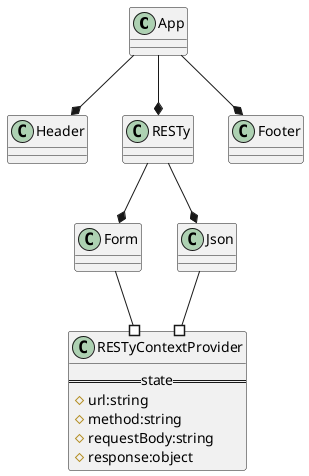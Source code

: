 @startuml block-07

class App {
}

class Header {
}


class RESTy {
}

class Form {

}

class Json {

}


class Footer {
}

class RESTyContextProvider {
  ==state==
  # url:string
  # method:string
  # requestBody:string
  # response:object
}


App --* Header
App --* RESTy
RESTy --* Form
RESTy --* Json
Form --# RESTyContextProvider
Json --# RESTyContextProvider
App --* Footer

@enduml